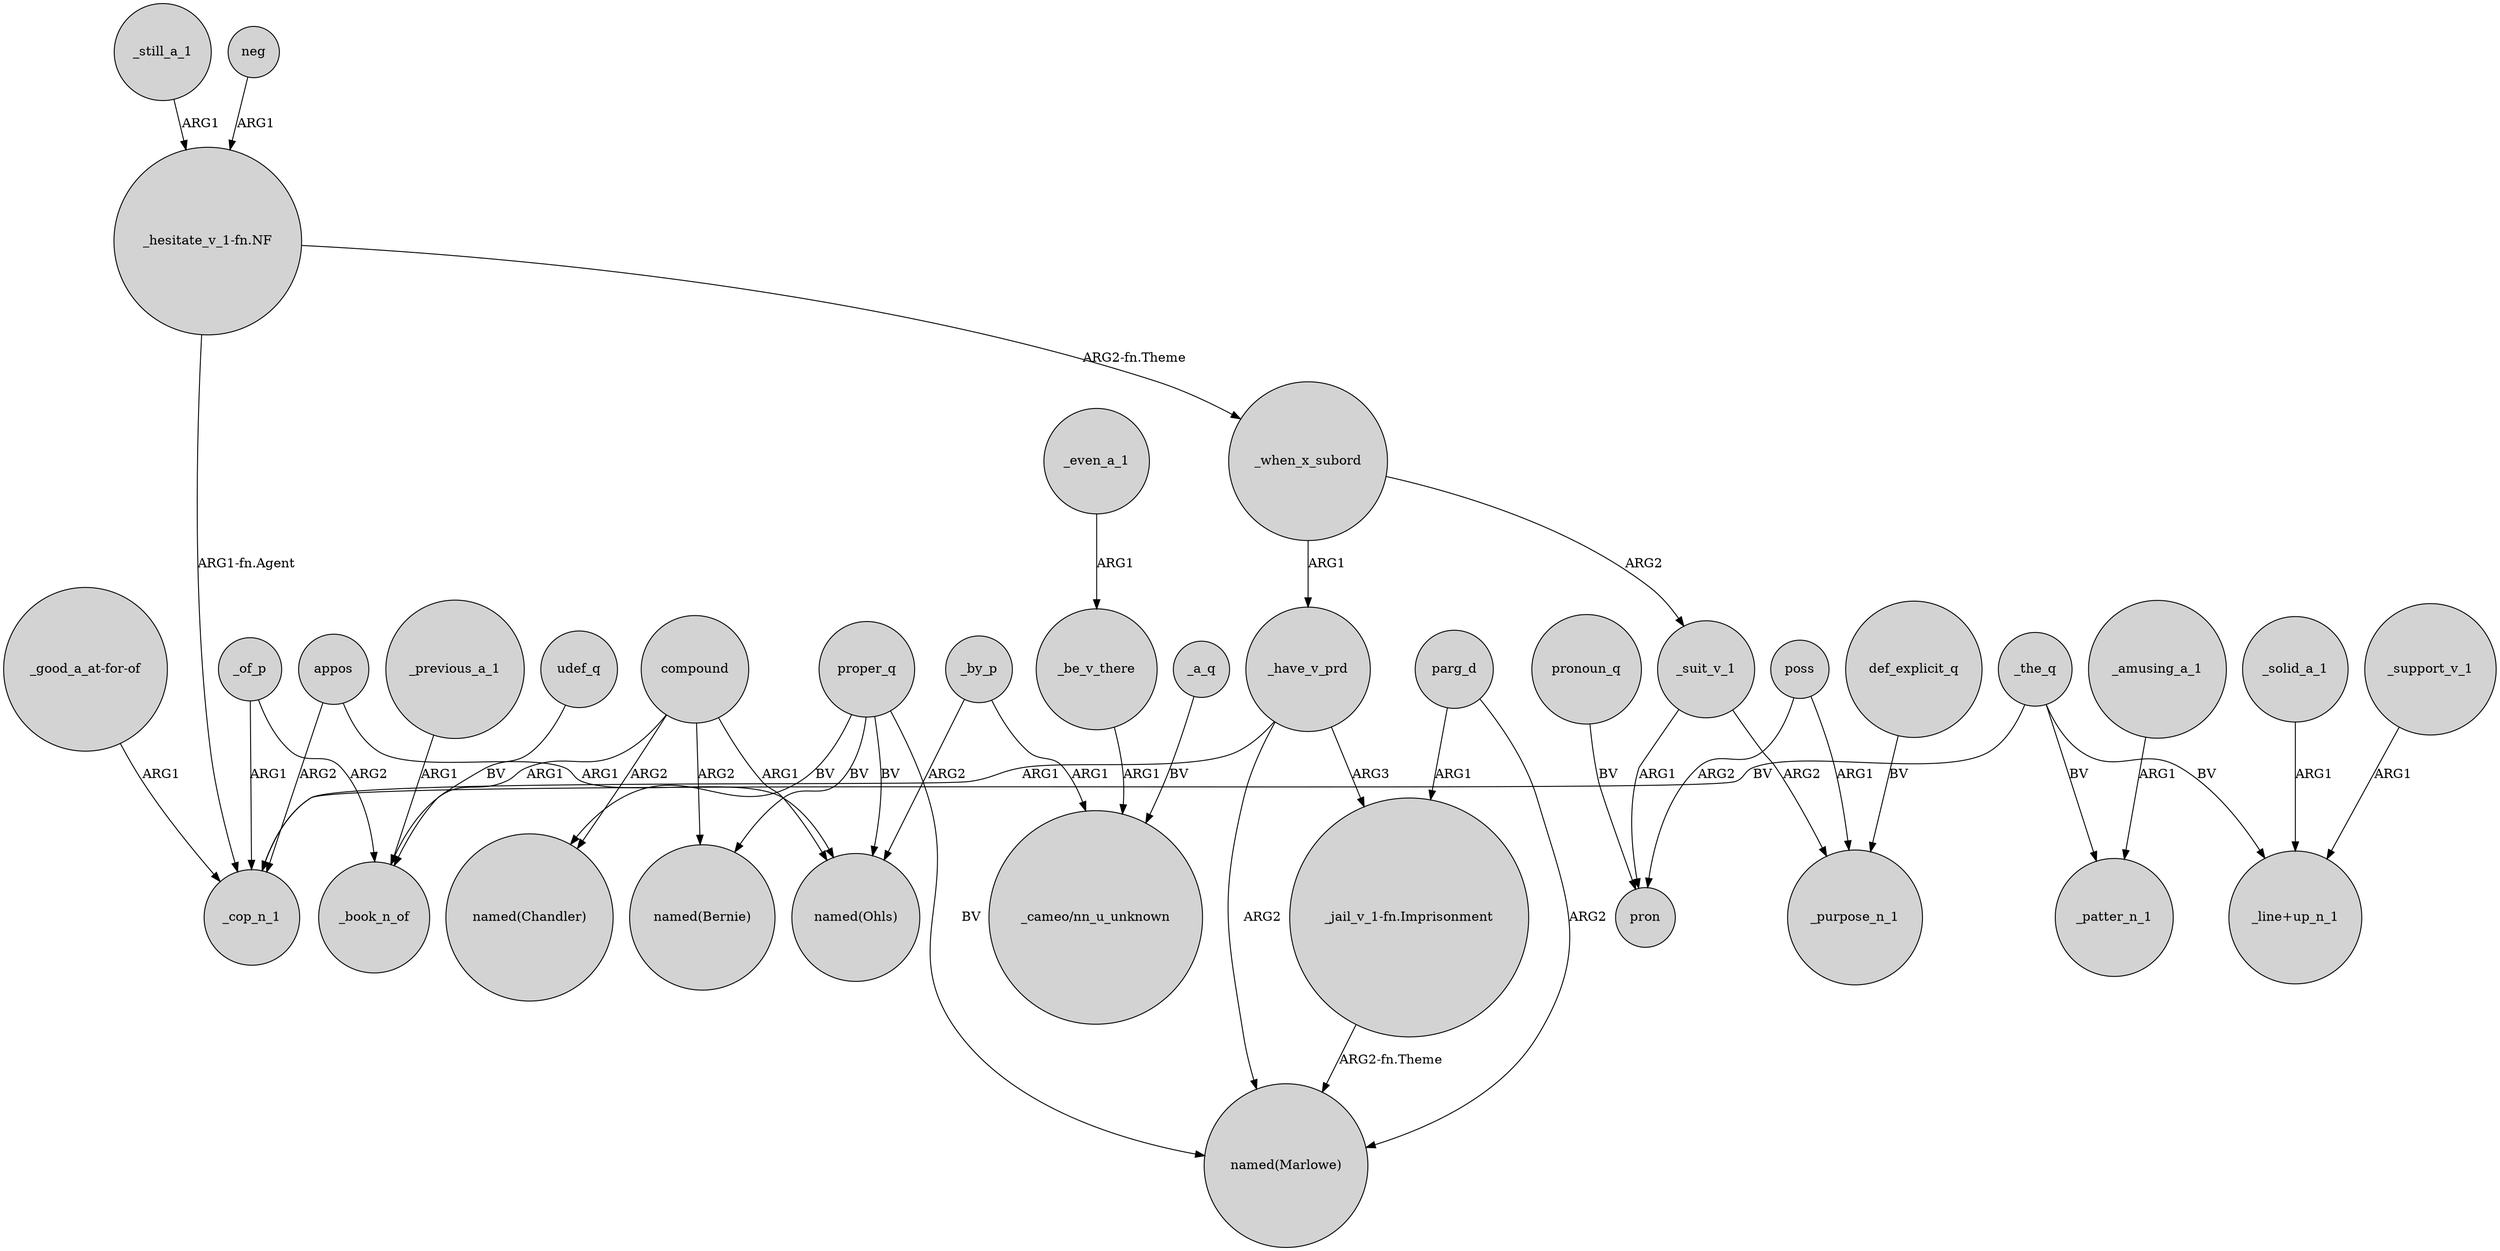 digraph {
	node [shape=circle style=filled]
	_still_a_1 -> "_hesitate_v_1-fn.NF" [label=ARG1]
	proper_q -> "named(Bernie)" [label=BV]
	_of_p -> _book_n_of [label=ARG2]
	"_good_a_at-for-of" -> _cop_n_1 [label=ARG1]
	_the_q -> _patter_n_1 [label=BV]
	poss -> pron [label=ARG2]
	_have_v_prd -> "_jail_v_1-fn.Imprisonment" [label=ARG3]
	_the_q -> _cop_n_1 [label=BV]
	_by_p -> "named(Ohls)" [label=ARG2]
	_when_x_subord -> _have_v_prd [label=ARG1]
	parg_d -> "_jail_v_1-fn.Imprisonment" [label=ARG1]
	proper_q -> "named(Marlowe)" [label=BV]
	_by_p -> "_cameo/nn_u_unknown" [label=ARG1]
	compound -> "named(Bernie)" [label=ARG2]
	_be_v_there -> "_cameo/nn_u_unknown" [label=ARG1]
	def_explicit_q -> _purpose_n_1 [label=BV]
	_even_a_1 -> _be_v_there [label=ARG1]
	appos -> "named(Ohls)" [label=ARG1]
	_previous_a_1 -> _book_n_of [label=ARG1]
	poss -> _purpose_n_1 [label=ARG1]
	compound -> "named(Chandler)" [label=ARG2]
	_solid_a_1 -> "_line+up_n_1" [label=ARG1]
	pronoun_q -> pron [label=BV]
	_suit_v_1 -> pron [label=ARG1]
	_suit_v_1 -> _purpose_n_1 [label=ARG2]
	_of_p -> _cop_n_1 [label=ARG1]
	appos -> _cop_n_1 [label=ARG2]
	compound -> "named(Ohls)" [label=ARG1]
	"_hesitate_v_1-fn.NF" -> _cop_n_1 [label="ARG1-fn.Agent"]
	_have_v_prd -> _cop_n_1 [label=ARG1]
	proper_q -> "named(Chandler)" [label=BV]
	"_jail_v_1-fn.Imprisonment" -> "named(Marlowe)" [label="ARG2-fn.Theme"]
	_when_x_subord -> _suit_v_1 [label=ARG2]
	parg_d -> "named(Marlowe)" [label=ARG2]
	_amusing_a_1 -> _patter_n_1 [label=ARG1]
	neg -> "_hesitate_v_1-fn.NF" [label=ARG1]
	compound -> _book_n_of [label=ARG1]
	"_hesitate_v_1-fn.NF" -> _when_x_subord [label="ARG2-fn.Theme"]
	_support_v_1 -> "_line+up_n_1" [label=ARG1]
	_the_q -> "_line+up_n_1" [label=BV]
	_a_q -> "_cameo/nn_u_unknown" [label=BV]
	proper_q -> "named(Ohls)" [label=BV]
	udef_q -> _book_n_of [label=BV]
	_have_v_prd -> "named(Marlowe)" [label=ARG2]
}
